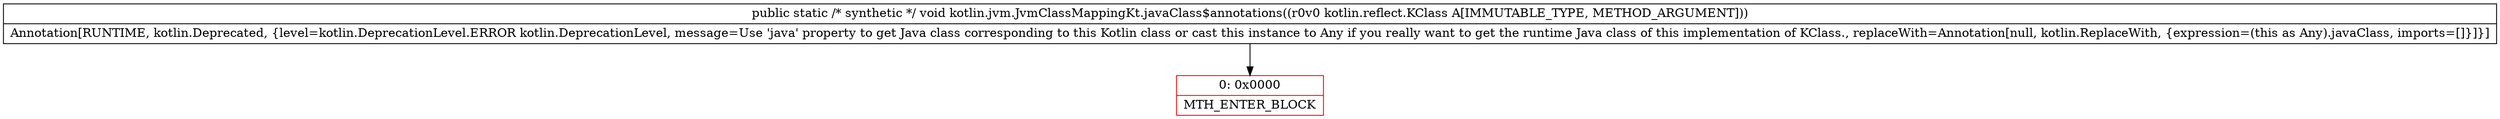 digraph "CFG forkotlin.jvm.JvmClassMappingKt.javaClass$annotations(Lkotlin\/reflect\/KClass;)V" {
subgraph cluster_Region_290656634 {
label = "R(0)";
node [shape=record,color=blue];
}
Node_0 [shape=record,color=red,label="{0\:\ 0x0000|MTH_ENTER_BLOCK\l}"];
MethodNode[shape=record,label="{public static \/* synthetic *\/ void kotlin.jvm.JvmClassMappingKt.javaClass$annotations((r0v0 kotlin.reflect.KClass A[IMMUTABLE_TYPE, METHOD_ARGUMENT]))  | Annotation[RUNTIME, kotlin.Deprecated, \{level=kotlin.DeprecationLevel.ERROR kotlin.DeprecationLevel, message=Use 'java' property to get Java class corresponding to this Kotlin class or cast this instance to Any if you really want to get the runtime Java class of this implementation of KClass., replaceWith=Annotation[null, kotlin.ReplaceWith, \{expression=(this as Any).javaClass, imports=[]\}]\}]\l}"];
MethodNode -> Node_0;
}

